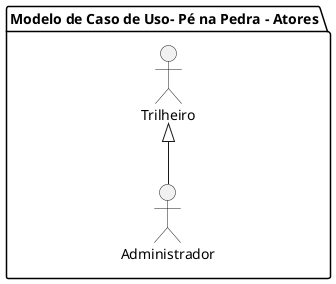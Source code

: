 @startuml pe_na_pedra_usecase_1
  package "Modelo de Caso de Uso- Pé na Pedra - Atores" {
    :Administrador: as adm
    :Trilheiro: as tr

    tr <|-- adm
  }
@enduml
